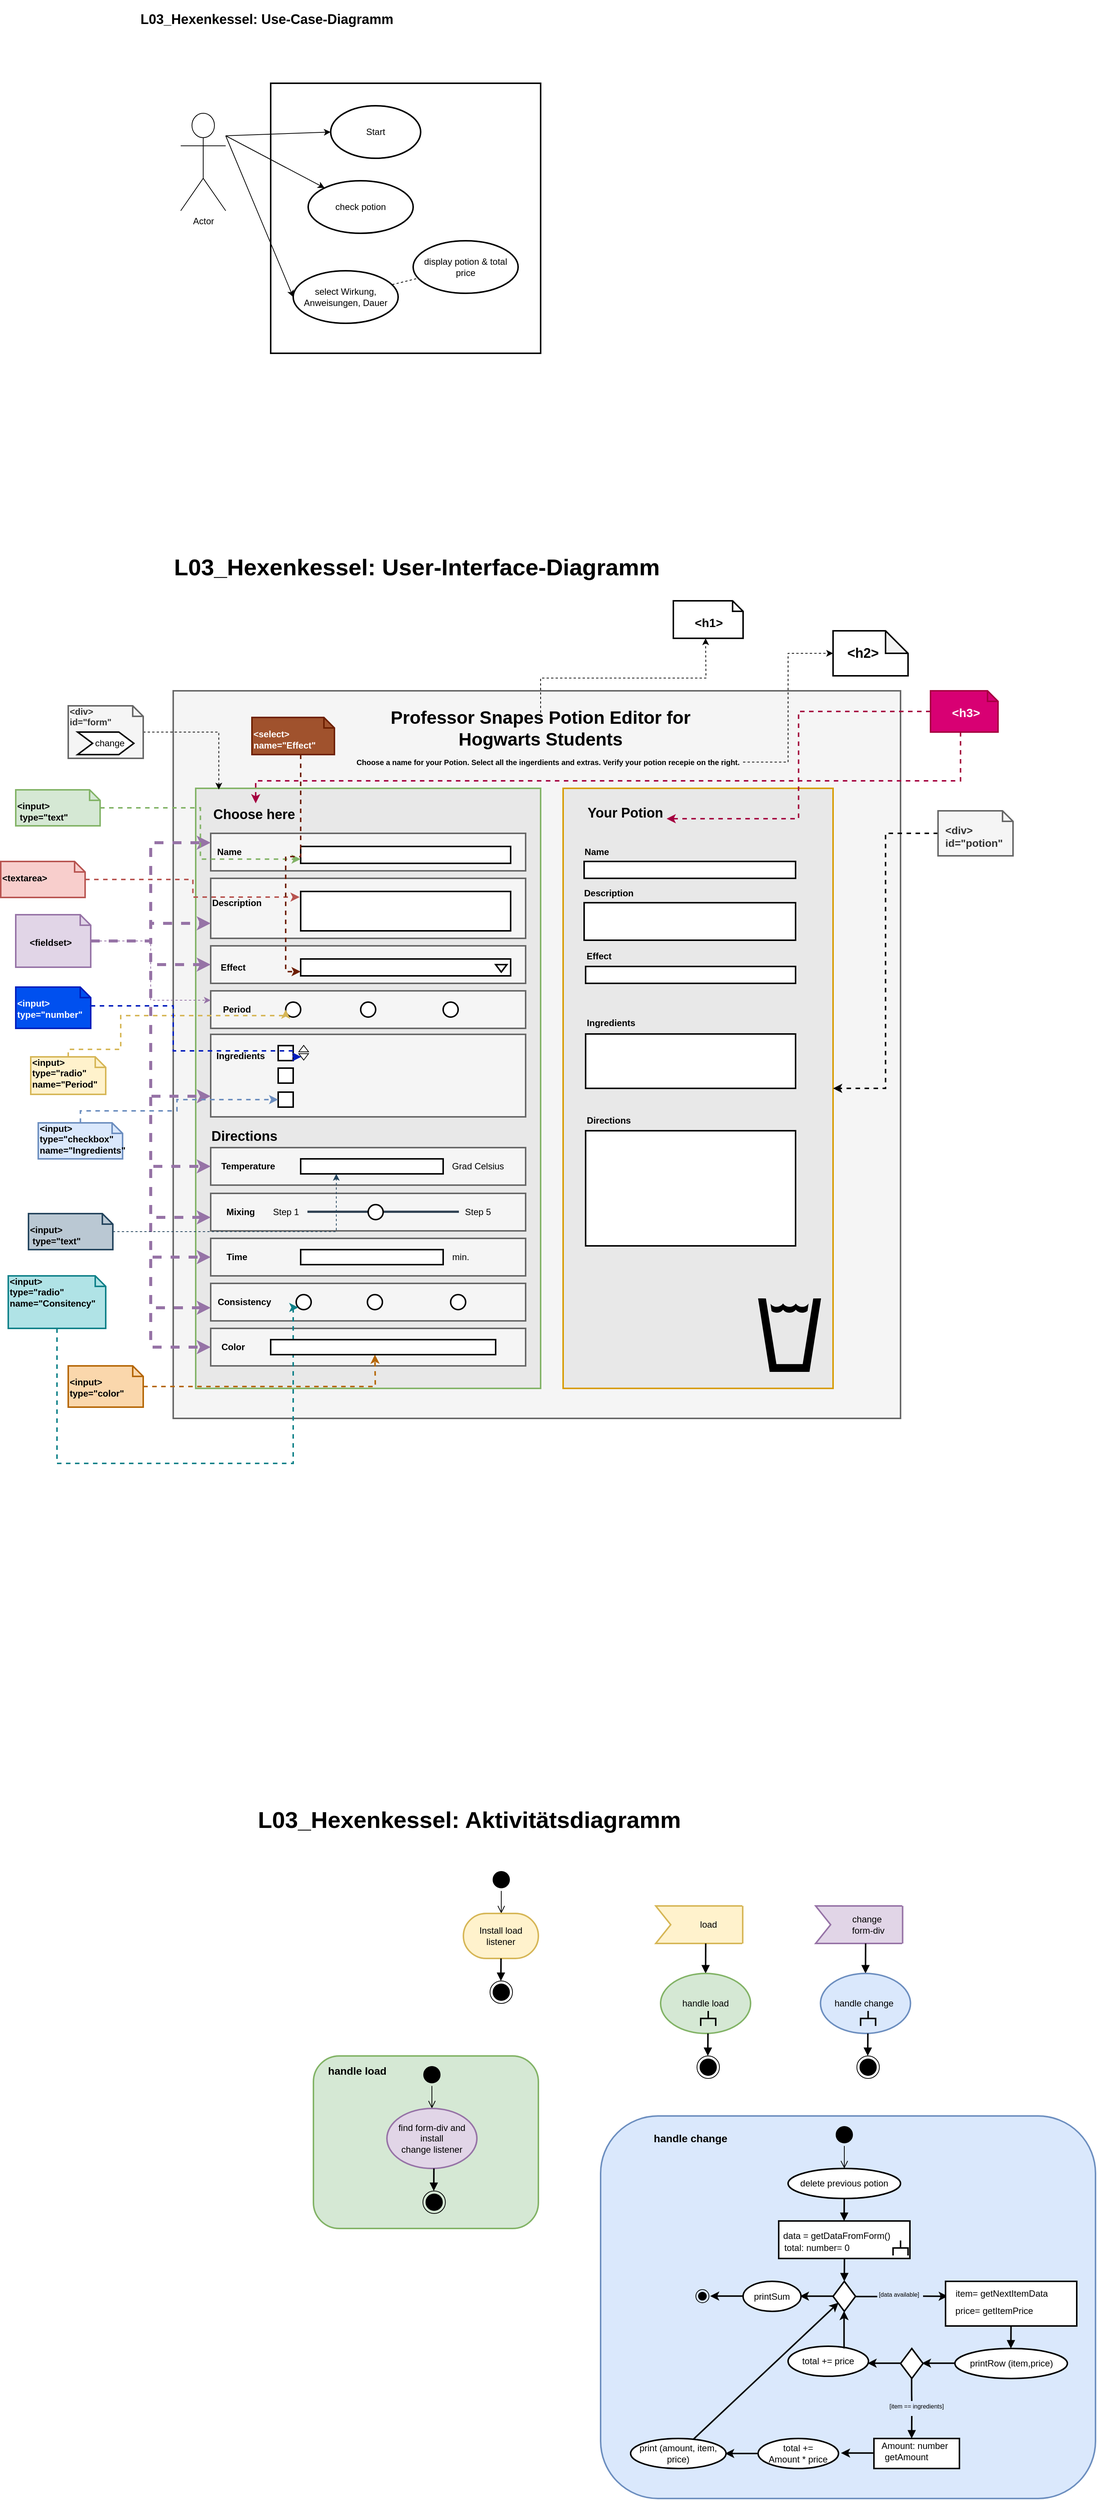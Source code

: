 <mxfile version="13.7.3" type="device"><diagram id="droMMMd5bSIr09-QxY5F" name="Seite-1"><mxGraphModel dx="1541" dy="535" grid="1" gridSize="10" guides="1" tooltips="1" connect="1" arrows="1" fold="1" page="1" pageScale="1" pageWidth="827" pageHeight="1169" math="0" shadow="0"><root><mxCell id="0"/><mxCell id="1" parent="0"/><mxCell id="gWFAByGImSmEithLq4Rz-1" value="Actor" style="shape=umlActor;verticalLabelPosition=bottom;verticalAlign=top;html=1;" vertex="1" parent="1"><mxGeometry x="90" y="160" width="60" height="130" as="geometry"/></mxCell><mxCell id="gWFAByGImSmEithLq4Rz-2" value="&lt;h2&gt;&lt;b&gt;L03_Hexenkessel: Use-Case-Diagramm&lt;/b&gt;&lt;/h2&gt;" style="text;html=1;strokeColor=none;fillColor=none;align=center;verticalAlign=middle;whiteSpace=wrap;rounded=0;strokeWidth=2;" vertex="1" parent="1"><mxGeometry x="20" y="20" width="370" height="30" as="geometry"/></mxCell><mxCell id="gWFAByGImSmEithLq4Rz-7" value="" style="whiteSpace=wrap;html=1;aspect=fixed;strokeWidth=2;" vertex="1" parent="1"><mxGeometry x="210" y="120" width="360" height="360" as="geometry"/></mxCell><mxCell id="gWFAByGImSmEithLq4Rz-8" value="Start" style="ellipse;whiteSpace=wrap;html=1;strokeWidth=2;" vertex="1" parent="1"><mxGeometry x="290" y="150" width="120" height="70" as="geometry"/></mxCell><mxCell id="gWFAByGImSmEithLq4Rz-9" value="check potion" style="ellipse;whiteSpace=wrap;html=1;strokeWidth=2;" vertex="1" parent="1"><mxGeometry x="260" y="250" width="140" height="70" as="geometry"/></mxCell><mxCell id="gWFAByGImSmEithLq4Rz-10" value="select Wirkung, Anweisungen, Dauer" style="ellipse;whiteSpace=wrap;html=1;strokeWidth=2;" vertex="1" parent="1"><mxGeometry x="240" y="370" width="140" height="70" as="geometry"/></mxCell><mxCell id="gWFAByGImSmEithLq4Rz-11" value="display potion &amp;amp; total price" style="ellipse;whiteSpace=wrap;html=1;strokeWidth=2;" vertex="1" parent="1"><mxGeometry x="400" y="330" width="140" height="70" as="geometry"/></mxCell><mxCell id="gWFAByGImSmEithLq4Rz-16" value="" style="endArrow=classic;html=1;" edge="1" parent="1" target="gWFAByGImSmEithLq4Rz-9"><mxGeometry width="50" height="50" relative="1" as="geometry"><mxPoint x="150" y="190" as="sourcePoint"/><mxPoint x="250.76" y="190.554" as="targetPoint"/><Array as="points"/></mxGeometry></mxCell><mxCell id="gWFAByGImSmEithLq4Rz-17" value="" style="endArrow=classic;html=1;entryX=0;entryY=0.5;entryDx=0;entryDy=0;" edge="1" parent="1" target="gWFAByGImSmEithLq4Rz-10"><mxGeometry width="50" height="50" relative="1" as="geometry"><mxPoint x="150" y="190" as="sourcePoint"/><mxPoint x="274.395" y="253.739" as="targetPoint"/><Array as="points"/></mxGeometry></mxCell><mxCell id="gWFAByGImSmEithLq4Rz-19" value="" style="endArrow=none;dashed=1;html=1;exitX=0.943;exitY=0.264;exitDx=0;exitDy=0;exitPerimeter=0;" edge="1" parent="1" source="gWFAByGImSmEithLq4Rz-10" target="gWFAByGImSmEithLq4Rz-11"><mxGeometry width="50" height="50" relative="1" as="geometry"><mxPoint x="400" y="260" as="sourcePoint"/><mxPoint x="450" y="210" as="targetPoint"/></mxGeometry></mxCell><mxCell id="gWFAByGImSmEithLq4Rz-20" value="" style="endArrow=classic;html=1;entryX=0;entryY=0.5;entryDx=0;entryDy=0;" edge="1" parent="1" target="gWFAByGImSmEithLq4Rz-8"><mxGeometry width="50" height="50" relative="1" as="geometry"><mxPoint x="150" y="190" as="sourcePoint"/><mxPoint x="450" y="210" as="targetPoint"/></mxGeometry></mxCell><mxCell id="gWFAByGImSmEithLq4Rz-21" value="&lt;h2&gt;&lt;b&gt;&lt;font style=&quot;font-size: 31px&quot;&gt;L03_Hexenkessel: User-Interface-Diagramm&lt;/font&gt;&lt;/b&gt;&lt;/h2&gt;" style="text;html=1;strokeColor=none;fillColor=none;align=center;verticalAlign=middle;whiteSpace=wrap;rounded=0;strokeWidth=2;" vertex="1" parent="1"><mxGeometry x="80" y="750" width="650" height="30" as="geometry"/></mxCell><mxCell id="gWFAByGImSmEithLq4Rz-22" value="" style="whiteSpace=wrap;html=1;aspect=fixed;strokeWidth=2;fillColor=#f5f5f5;strokeColor=#666666;fontColor=#333333;" vertex="1" parent="1"><mxGeometry x="80" y="930" width="970" height="970" as="geometry"/></mxCell><mxCell id="gWFAByGImSmEithLq4Rz-23" value="" style="rounded=0;whiteSpace=wrap;html=1;strokeWidth=2;strokeColor=#82b366;fillColor=#E8E8E8;" vertex="1" parent="1"><mxGeometry x="110" y="1060" width="460" height="800" as="geometry"/></mxCell><mxCell id="gWFAByGImSmEithLq4Rz-24" value="" style="rounded=0;whiteSpace=wrap;html=1;strokeWidth=2;strokeColor=#d79b00;fillColor=#E8E8E8;" vertex="1" parent="1"><mxGeometry x="600" y="1060" width="360" height="800" as="geometry"/></mxCell><mxCell id="gWFAByGImSmEithLq4Rz-107" style="edgeStyle=orthogonalEdgeStyle;rounded=0;orthogonalLoop=1;jettySize=auto;html=1;dashed=1;" edge="1" parent="1" source="gWFAByGImSmEithLq4Rz-26"><mxGeometry relative="1" as="geometry"><mxPoint x="790" y="860" as="targetPoint"/></mxGeometry></mxCell><mxCell id="gWFAByGImSmEithLq4Rz-26" value="&lt;h1&gt;&lt;b&gt;Professor Snapes Potion Editor for Hogwarts Students&lt;/b&gt;&lt;/h1&gt;" style="text;html=1;strokeColor=none;fillColor=none;align=center;verticalAlign=middle;whiteSpace=wrap;rounded=0;strokeWidth=2;" vertex="1" parent="1"><mxGeometry x="330" y="965" width="480" height="30" as="geometry"/></mxCell><mxCell id="gWFAByGImSmEithLq4Rz-116" style="edgeStyle=orthogonalEdgeStyle;rounded=0;orthogonalLoop=1;jettySize=auto;html=1;entryX=0;entryY=0.5;entryDx=0;entryDy=0;entryPerimeter=0;dashed=1;" edge="1" parent="1" source="gWFAByGImSmEithLq4Rz-28" target="gWFAByGImSmEithLq4Rz-111"><mxGeometry relative="1" as="geometry"/></mxCell><mxCell id="gWFAByGImSmEithLq4Rz-28" value="&lt;h5&gt;&lt;b&gt;Choose a name for your Potion. Select all the ingerdients and extras. Verify your potion recepie on the right.&lt;/b&gt;&lt;/h5&gt;" style="text;html=1;strokeColor=none;fillColor=none;align=center;verticalAlign=middle;whiteSpace=wrap;rounded=0;strokeWidth=2;" vertex="1" parent="1"><mxGeometry x="320" y="1010" width="520" height="30" as="geometry"/></mxCell><mxCell id="gWFAByGImSmEithLq4Rz-30" value="&lt;h2&gt;&lt;b&gt;Choose here&lt;/b&gt;&lt;/h2&gt;" style="text;html=1;strokeColor=none;fillColor=none;align=center;verticalAlign=middle;whiteSpace=wrap;rounded=0;strokeWidth=2;" vertex="1" parent="1"><mxGeometry x="128" y="1080" width="120" height="30" as="geometry"/></mxCell><mxCell id="gWFAByGImSmEithLq4Rz-31" value="&lt;h2&gt;&lt;b&gt;Your Potion&lt;/b&gt;&lt;/h2&gt;" style="text;html=1;strokeColor=none;fillColor=none;align=center;verticalAlign=middle;whiteSpace=wrap;rounded=0;strokeWidth=2;" vertex="1" parent="1"><mxGeometry x="628" y="1078" width="110" height="30" as="geometry"/></mxCell><mxCell id="gWFAByGImSmEithLq4Rz-32" value="" style="rounded=0;whiteSpace=wrap;html=1;strokeWidth=2;fillColor=#f5f5f5;strokeColor=#666666;fontColor=#333333;" vertex="1" parent="1"><mxGeometry x="130" y="1120" width="420" height="50" as="geometry"/></mxCell><mxCell id="gWFAByGImSmEithLq4Rz-33" value="" style="rounded=0;whiteSpace=wrap;html=1;strokeWidth=2;" vertex="1" parent="1"><mxGeometry x="250" y="1137.5" width="280" height="22.5" as="geometry"/></mxCell><mxCell id="gWFAByGImSmEithLq4Rz-34" value="&lt;p&gt;&lt;b&gt;Name&lt;/b&gt;&lt;/p&gt;" style="text;html=1;strokeColor=none;fillColor=none;align=center;verticalAlign=middle;whiteSpace=wrap;rounded=0;strokeWidth=2;" vertex="1" parent="1"><mxGeometry x="130" y="1130" width="50" height="30" as="geometry"/></mxCell><mxCell id="gWFAByGImSmEithLq4Rz-35" value="" style="rounded=0;whiteSpace=wrap;html=1;strokeWidth=2;fillColor=#f5f5f5;strokeColor=#666666;fontColor=#333333;" vertex="1" parent="1"><mxGeometry x="130" y="1180" width="420" height="80" as="geometry"/></mxCell><mxCell id="gWFAByGImSmEithLq4Rz-36" value="" style="rounded=0;whiteSpace=wrap;html=1;strokeWidth=2;" vertex="1" parent="1"><mxGeometry x="250" y="1197.5" width="280" height="52.5" as="geometry"/></mxCell><mxCell id="gWFAByGImSmEithLq4Rz-37" value="&lt;p&gt;&lt;b&gt;Description&lt;/b&gt;&lt;/p&gt;" style="text;html=1;strokeColor=none;fillColor=none;align=center;verticalAlign=middle;whiteSpace=wrap;rounded=0;strokeWidth=2;" vertex="1" parent="1"><mxGeometry x="130" y="1197.5" width="70" height="30" as="geometry"/></mxCell><mxCell id="gWFAByGImSmEithLq4Rz-39" value="" style="rounded=0;whiteSpace=wrap;html=1;strokeWidth=2;fillColor=#f5f5f5;strokeColor=#666666;fontColor=#333333;" vertex="1" parent="1"><mxGeometry x="130" y="1270" width="420" height="50" as="geometry"/></mxCell><mxCell id="gWFAByGImSmEithLq4Rz-40" value="" style="rounded=0;whiteSpace=wrap;html=1;strokeWidth=2;" vertex="1" parent="1"><mxGeometry x="250" y="1287.5" width="280" height="22.5" as="geometry"/></mxCell><mxCell id="gWFAByGImSmEithLq4Rz-41" value="&lt;p&gt;&lt;b&gt;Effect&lt;/b&gt;&lt;/p&gt;" style="text;html=1;strokeColor=none;fillColor=none;align=center;verticalAlign=middle;whiteSpace=wrap;rounded=0;strokeWidth=2;" vertex="1" parent="1"><mxGeometry x="130" y="1283.75" width="60" height="30" as="geometry"/></mxCell><mxCell id="gWFAByGImSmEithLq4Rz-42" value="" style="triangle;whiteSpace=wrap;html=1;strokeWidth=2;rotation=90;" vertex="1" parent="1"><mxGeometry x="512.5" y="1292.5" width="10" height="15" as="geometry"/></mxCell><mxCell id="gWFAByGImSmEithLq4Rz-44" value="" style="rounded=0;whiteSpace=wrap;html=1;strokeWidth=2;fillColor=#f5f5f5;strokeColor=#666666;fontColor=#333333;" vertex="1" parent="1"><mxGeometry x="130" y="1330" width="420" height="50" as="geometry"/></mxCell><mxCell id="gWFAByGImSmEithLq4Rz-46" value="&lt;p&gt;&lt;b&gt;Period&lt;/b&gt;&lt;/p&gt;" style="text;html=1;strokeColor=none;fillColor=none;align=center;verticalAlign=middle;whiteSpace=wrap;rounded=0;strokeWidth=2;" vertex="1" parent="1"><mxGeometry x="130" y="1340" width="70" height="30" as="geometry"/></mxCell><mxCell id="gWFAByGImSmEithLq4Rz-47" value="" style="ellipse;whiteSpace=wrap;html=1;aspect=fixed;strokeWidth=2;" vertex="1" parent="1"><mxGeometry x="230" y="1345" width="20" height="20" as="geometry"/></mxCell><mxCell id="gWFAByGImSmEithLq4Rz-48" value="" style="ellipse;whiteSpace=wrap;html=1;aspect=fixed;strokeWidth=2;" vertex="1" parent="1"><mxGeometry x="330" y="1345" width="20" height="20" as="geometry"/></mxCell><mxCell id="gWFAByGImSmEithLq4Rz-49" value="" style="ellipse;whiteSpace=wrap;html=1;aspect=fixed;strokeWidth=2;" vertex="1" parent="1"><mxGeometry x="440" y="1345" width="20" height="20" as="geometry"/></mxCell><mxCell id="gWFAByGImSmEithLq4Rz-51" value="" style="rounded=0;whiteSpace=wrap;html=1;strokeWidth=2;fillColor=#f5f5f5;strokeColor=#666666;fontColor=#333333;" vertex="1" parent="1"><mxGeometry x="130" y="1388" width="420" height="110" as="geometry"/></mxCell><mxCell id="gWFAByGImSmEithLq4Rz-53" value="&lt;p&gt;&lt;b&gt;Ingredients&lt;/b&gt;&lt;/p&gt;" style="text;html=1;strokeColor=none;fillColor=none;align=center;verticalAlign=middle;whiteSpace=wrap;rounded=0;strokeWidth=2;" vertex="1" parent="1"><mxGeometry x="130" y="1402" width="80" height="30" as="geometry"/></mxCell><mxCell id="gWFAByGImSmEithLq4Rz-54" value="&lt;h2&gt;&lt;b&gt;Directions&lt;/b&gt;&lt;/h2&gt;" style="text;html=1;strokeColor=none;fillColor=none;align=center;verticalAlign=middle;whiteSpace=wrap;rounded=0;strokeWidth=2;" vertex="1" parent="1"><mxGeometry x="128" y="1509" width="94" height="30" as="geometry"/></mxCell><mxCell id="gWFAByGImSmEithLq4Rz-55" value="" style="rounded=0;whiteSpace=wrap;html=1;strokeWidth=2;" vertex="1" parent="1"><mxGeometry x="220" y="1403" width="20" height="20" as="geometry"/></mxCell><mxCell id="gWFAByGImSmEithLq4Rz-56" value="" style="rounded=0;whiteSpace=wrap;html=1;strokeWidth=2;" vertex="1" parent="1"><mxGeometry x="220" y="1433" width="20" height="20" as="geometry"/></mxCell><mxCell id="gWFAByGImSmEithLq4Rz-57" value="" style="rounded=0;whiteSpace=wrap;html=1;strokeWidth=2;" vertex="1" parent="1"><mxGeometry x="220" y="1465" width="20" height="20" as="geometry"/></mxCell><mxCell id="gWFAByGImSmEithLq4Rz-58" value="" style="rounded=0;whiteSpace=wrap;html=1;strokeWidth=2;fillColor=#f5f5f5;strokeColor=#666666;fontColor=#333333;" vertex="1" parent="1"><mxGeometry x="130" y="1539" width="420" height="50" as="geometry"/></mxCell><mxCell id="gWFAByGImSmEithLq4Rz-60" value="&lt;p&gt;&lt;b&gt;Temperature&lt;/b&gt;&lt;/p&gt;" style="text;html=1;strokeColor=none;fillColor=none;align=center;verticalAlign=middle;whiteSpace=wrap;rounded=0;strokeWidth=2;" vertex="1" parent="1"><mxGeometry x="130" y="1549" width="100" height="30" as="geometry"/></mxCell><mxCell id="gWFAByGImSmEithLq4Rz-68" value="Grad Celsius" style="text;html=1;strokeColor=none;fillColor=none;align=center;verticalAlign=middle;whiteSpace=wrap;rounded=0;" vertex="1" parent="1"><mxGeometry x="443" y="1554" width="87" height="20" as="geometry"/></mxCell><mxCell id="gWFAByGImSmEithLq4Rz-72" value="" style="rounded=0;whiteSpace=wrap;html=1;strokeWidth=2;fillColor=#f5f5f5;strokeColor=#666666;fontColor=#333333;" vertex="1" parent="1"><mxGeometry x="130" y="1600" width="420" height="50" as="geometry"/></mxCell><mxCell id="gWFAByGImSmEithLq4Rz-74" value="&lt;p&gt;&lt;b&gt;Mixing&lt;/b&gt;&lt;/p&gt;" style="text;html=1;strokeColor=none;fillColor=none;align=center;verticalAlign=middle;whiteSpace=wrap;rounded=0;strokeWidth=2;" vertex="1" parent="1"><mxGeometry x="130" y="1609.5" width="80" height="30" as="geometry"/></mxCell><mxCell id="gWFAByGImSmEithLq4Rz-75" value="" style="rounded=0;whiteSpace=wrap;html=1;strokeWidth=2;fillColor=#647687;strokeColor=#314354;fontColor=#ffffff;" vertex="1" parent="1"><mxGeometry x="260" y="1624" width="200" height="1" as="geometry"/></mxCell><mxCell id="gWFAByGImSmEithLq4Rz-76" value="" style="ellipse;whiteSpace=wrap;html=1;strokeWidth=2;" vertex="1" parent="1"><mxGeometry x="340" y="1615" width="20" height="20" as="geometry"/></mxCell><mxCell id="gWFAByGImSmEithLq4Rz-77" value="Step 5" style="text;html=1;strokeColor=none;fillColor=none;align=center;verticalAlign=middle;whiteSpace=wrap;rounded=0;" vertex="1" parent="1"><mxGeometry x="443" y="1615" width="87" height="20" as="geometry"/></mxCell><mxCell id="gWFAByGImSmEithLq4Rz-78" value="Step 1" style="text;html=1;strokeColor=none;fillColor=none;align=center;verticalAlign=middle;whiteSpace=wrap;rounded=0;" vertex="1" parent="1"><mxGeometry x="186.5" y="1615" width="87" height="20" as="geometry"/></mxCell><mxCell id="gWFAByGImSmEithLq4Rz-79" value="" style="rounded=0;whiteSpace=wrap;html=1;strokeWidth=2;" vertex="1" parent="1"><mxGeometry x="250" y="1554" width="190" height="20" as="geometry"/></mxCell><mxCell id="gWFAByGImSmEithLq4Rz-80" value="" style="rounded=0;whiteSpace=wrap;html=1;strokeWidth=2;fillColor=#f5f5f5;strokeColor=#666666;fontColor=#333333;" vertex="1" parent="1"><mxGeometry x="130" y="1660" width="420" height="50" as="geometry"/></mxCell><mxCell id="gWFAByGImSmEithLq4Rz-81" value="&lt;p&gt;&lt;b&gt;Time&lt;/b&gt;&lt;/p&gt;" style="text;html=1;strokeColor=none;fillColor=none;align=center;verticalAlign=middle;whiteSpace=wrap;rounded=0;strokeWidth=2;" vertex="1" parent="1"><mxGeometry x="130" y="1670" width="70" height="30" as="geometry"/></mxCell><mxCell id="gWFAByGImSmEithLq4Rz-85" value="min." style="text;html=1;strokeColor=none;fillColor=none;align=center;verticalAlign=middle;whiteSpace=wrap;rounded=0;" vertex="1" parent="1"><mxGeometry x="420" y="1675" width="87" height="20" as="geometry"/></mxCell><mxCell id="gWFAByGImSmEithLq4Rz-86" value="" style="rounded=0;whiteSpace=wrap;html=1;strokeWidth=2;" vertex="1" parent="1"><mxGeometry x="250" y="1675" width="190" height="20" as="geometry"/></mxCell><mxCell id="gWFAByGImSmEithLq4Rz-92" value="" style="rounded=0;whiteSpace=wrap;html=1;strokeWidth=2;fillColor=#f5f5f5;strokeColor=#666666;fontColor=#333333;" vertex="1" parent="1"><mxGeometry x="130" y="1720" width="420" height="50" as="geometry"/></mxCell><mxCell id="gWFAByGImSmEithLq4Rz-93" value="&lt;p&gt;&lt;b&gt;Consistency&lt;/b&gt;&lt;/p&gt;" style="text;html=1;strokeColor=none;fillColor=none;align=center;verticalAlign=middle;whiteSpace=wrap;rounded=0;strokeWidth=2;" vertex="1" parent="1"><mxGeometry x="130" y="1730" width="90" height="30" as="geometry"/></mxCell><mxCell id="gWFAByGImSmEithLq4Rz-94" value="" style="ellipse;whiteSpace=wrap;html=1;aspect=fixed;strokeWidth=2;" vertex="1" parent="1"><mxGeometry x="244" y="1735" width="20" height="20" as="geometry"/></mxCell><mxCell id="gWFAByGImSmEithLq4Rz-95" value="" style="ellipse;whiteSpace=wrap;html=1;aspect=fixed;strokeWidth=2;" vertex="1" parent="1"><mxGeometry x="339" y="1735" width="20" height="20" as="geometry"/></mxCell><mxCell id="gWFAByGImSmEithLq4Rz-96" value="" style="ellipse;whiteSpace=wrap;html=1;aspect=fixed;strokeWidth=2;" vertex="1" parent="1"><mxGeometry x="450" y="1735" width="20" height="20" as="geometry"/></mxCell><mxCell id="gWFAByGImSmEithLq4Rz-101" value="" style="rounded=0;whiteSpace=wrap;html=1;strokeWidth=2;fillColor=#f5f5f5;strokeColor=#666666;fontColor=#333333;" vertex="1" parent="1"><mxGeometry x="130" y="1780" width="420" height="50" as="geometry"/></mxCell><mxCell id="gWFAByGImSmEithLq4Rz-102" value="&lt;p&gt;&lt;b&gt;Color&lt;/b&gt;&lt;/p&gt;" style="text;html=1;strokeColor=none;fillColor=none;align=center;verticalAlign=middle;whiteSpace=wrap;rounded=0;strokeWidth=2;" vertex="1" parent="1"><mxGeometry x="130" y="1790" width="60" height="30" as="geometry"/></mxCell><mxCell id="gWFAByGImSmEithLq4Rz-111" value="&lt;h2&gt;&lt;br&gt;&lt;/h2&gt;" style="shape=note;whiteSpace=wrap;html=1;backgroundOutline=1;darkOpacity=0.05;strokeWidth=2;" vertex="1" parent="1"><mxGeometry x="960" y="850" width="100" height="60" as="geometry"/></mxCell><mxCell id="gWFAByGImSmEithLq4Rz-112" value="&lt;h2&gt;&amp;lt;h2&amp;gt;&lt;/h2&gt;" style="text;html=1;strokeColor=none;fillColor=none;align=center;verticalAlign=middle;whiteSpace=wrap;rounded=0;" vertex="1" parent="1"><mxGeometry x="980" y="870" width="40" height="20" as="geometry"/></mxCell><mxCell id="gWFAByGImSmEithLq4Rz-131" style="edgeStyle=orthogonalEdgeStyle;rounded=0;orthogonalLoop=1;jettySize=auto;html=1;entryX=0.067;entryY=0.002;entryDx=0;entryDy=0;entryPerimeter=0;dashed=1;" edge="1" parent="1" source="gWFAByGImSmEithLq4Rz-129" target="gWFAByGImSmEithLq4Rz-23"><mxGeometry relative="1" as="geometry"/></mxCell><mxCell id="gWFAByGImSmEithLq4Rz-129" value="&lt;b&gt;&amp;lt;div&amp;gt;&amp;nbsp;&lt;br&gt;id=&quot;form&quot;&lt;br&gt;&lt;/b&gt;" style="shape=note;whiteSpace=wrap;html=1;size=14;verticalAlign=top;align=left;spacingTop=-6;strokeWidth=2;fillColor=#f5f5f5;strokeColor=#666666;fontColor=#333333;" vertex="1" parent="1"><mxGeometry x="-60" y="950" width="100" height="70" as="geometry"/></mxCell><mxCell id="gWFAByGImSmEithLq4Rz-130" value="&amp;nbsp; &amp;nbsp;change" style="shape=step;perimeter=stepPerimeter;whiteSpace=wrap;html=1;fixedSize=1;strokeWidth=2;" vertex="1" parent="1"><mxGeometry x="-47.5" y="985" width="75" height="30" as="geometry"/></mxCell><mxCell id="gWFAByGImSmEithLq4Rz-134" style="edgeStyle=orthogonalEdgeStyle;rounded=0;orthogonalLoop=1;jettySize=auto;html=1;entryX=0;entryY=0.75;entryDx=0;entryDy=0;dashed=1;fillColor=#e1d5e7;strokeColor=#9673a6;strokeWidth=4;" edge="1" parent="1" source="gWFAByGImSmEithLq4Rz-132" target="gWFAByGImSmEithLq4Rz-35"><mxGeometry relative="1" as="geometry"/></mxCell><mxCell id="gWFAByGImSmEithLq4Rz-135" style="edgeStyle=orthogonalEdgeStyle;rounded=0;orthogonalLoop=1;jettySize=auto;html=1;dashed=1;fillColor=#e1d5e7;strokeColor=#9673a6;strokeWidth=4;" edge="1" parent="1" source="gWFAByGImSmEithLq4Rz-132" target="gWFAByGImSmEithLq4Rz-39"><mxGeometry relative="1" as="geometry"/></mxCell><mxCell id="gWFAByGImSmEithLq4Rz-136" style="edgeStyle=orthogonalEdgeStyle;rounded=0;orthogonalLoop=1;jettySize=auto;html=1;entryX=0;entryY=0.25;entryDx=0;entryDy=0;dashed=1;fillColor=#e1d5e7;strokeColor=#9673a6;" edge="1" parent="1" source="gWFAByGImSmEithLq4Rz-132" target="gWFAByGImSmEithLq4Rz-44"><mxGeometry relative="1" as="geometry"/></mxCell><mxCell id="gWFAByGImSmEithLq4Rz-137" style="edgeStyle=orthogonalEdgeStyle;rounded=0;orthogonalLoop=1;jettySize=auto;html=1;entryX=0;entryY=0.25;entryDx=0;entryDy=0;dashed=1;fillColor=#e1d5e7;strokeColor=#9673a6;strokeWidth=4;" edge="1" parent="1" source="gWFAByGImSmEithLq4Rz-132" target="gWFAByGImSmEithLq4Rz-32"><mxGeometry relative="1" as="geometry"/></mxCell><mxCell id="gWFAByGImSmEithLq4Rz-138" style="edgeStyle=orthogonalEdgeStyle;rounded=0;orthogonalLoop=1;jettySize=auto;html=1;entryX=0;entryY=0.75;entryDx=0;entryDy=0;dashed=1;fillColor=#e1d5e7;strokeColor=#9673a6;strokeWidth=4;" edge="1" parent="1" source="gWFAByGImSmEithLq4Rz-132" target="gWFAByGImSmEithLq4Rz-51"><mxGeometry relative="1" as="geometry"/></mxCell><mxCell id="gWFAByGImSmEithLq4Rz-141" style="edgeStyle=orthogonalEdgeStyle;rounded=0;orthogonalLoop=1;jettySize=auto;html=1;entryX=0;entryY=0.5;entryDx=0;entryDy=0;dashed=1;fillColor=#e1d5e7;strokeColor=#9673a6;strokeWidth=4;" edge="1" parent="1" source="gWFAByGImSmEithLq4Rz-132" target="gWFAByGImSmEithLq4Rz-60"><mxGeometry relative="1" as="geometry"/></mxCell><mxCell id="gWFAByGImSmEithLq4Rz-142" style="edgeStyle=orthogonalEdgeStyle;rounded=0;orthogonalLoop=1;jettySize=auto;html=1;entryX=0;entryY=0.75;entryDx=0;entryDy=0;dashed=1;fillColor=#e1d5e7;strokeColor=#9673a6;strokeWidth=4;" edge="1" parent="1" source="gWFAByGImSmEithLq4Rz-132" target="gWFAByGImSmEithLq4Rz-74"><mxGeometry relative="1" as="geometry"/></mxCell><mxCell id="gWFAByGImSmEithLq4Rz-143" style="edgeStyle=orthogonalEdgeStyle;rounded=0;orthogonalLoop=1;jettySize=auto;html=1;entryX=0;entryY=0.5;entryDx=0;entryDy=0;dashed=1;fillColor=#e1d5e7;strokeColor=#9673a6;strokeWidth=4;" edge="1" parent="1" source="gWFAByGImSmEithLq4Rz-132" target="gWFAByGImSmEithLq4Rz-81"><mxGeometry relative="1" as="geometry"/></mxCell><mxCell id="gWFAByGImSmEithLq4Rz-144" style="edgeStyle=orthogonalEdgeStyle;rounded=0;orthogonalLoop=1;jettySize=auto;html=1;entryX=0;entryY=0.75;entryDx=0;entryDy=0;dashed=1;fillColor=#e1d5e7;strokeColor=#9673a6;strokeWidth=4;" edge="1" parent="1" source="gWFAByGImSmEithLq4Rz-132" target="gWFAByGImSmEithLq4Rz-93"><mxGeometry relative="1" as="geometry"/></mxCell><mxCell id="gWFAByGImSmEithLq4Rz-145" style="edgeStyle=orthogonalEdgeStyle;rounded=0;orthogonalLoop=1;jettySize=auto;html=1;entryX=0;entryY=0.5;entryDx=0;entryDy=0;dashed=1;fillColor=#e1d5e7;strokeColor=#9673a6;strokeWidth=4;" edge="1" parent="1" source="gWFAByGImSmEithLq4Rz-132" target="gWFAByGImSmEithLq4Rz-102"><mxGeometry relative="1" as="geometry"/></mxCell><mxCell id="gWFAByGImSmEithLq4Rz-132" value="&lt;b&gt;&lt;br&gt;&lt;br&gt;&amp;nbsp; &amp;nbsp; &amp;nbsp;&amp;lt;fieldset&amp;gt;&lt;/b&gt;" style="shape=note;whiteSpace=wrap;html=1;size=14;verticalAlign=top;align=left;spacingTop=-6;strokeWidth=2;fillColor=#e1d5e7;strokeColor=#9673a6;" vertex="1" parent="1"><mxGeometry x="-130" y="1228.5" width="100" height="70" as="geometry"/></mxCell><mxCell id="gWFAByGImSmEithLq4Rz-147" style="edgeStyle=orthogonalEdgeStyle;rounded=0;orthogonalLoop=1;jettySize=auto;html=1;entryX=0;entryY=0.5;entryDx=0;entryDy=0;dashed=1;fillColor=#fff2cc;strokeColor=#d6b656;strokeWidth=2;" edge="1" parent="1" source="gWFAByGImSmEithLq4Rz-146" target="gWFAByGImSmEithLq4Rz-47"><mxGeometry relative="1" as="geometry"><Array as="points"><mxPoint x="10" y="1408"/><mxPoint x="10" y="1363"/><mxPoint x="230" y="1363"/></Array></mxGeometry></mxCell><mxCell id="gWFAByGImSmEithLq4Rz-146" value="&lt;b&gt;&amp;lt;input&amp;gt; type=&quot;radio&quot;&lt;br&gt;name=&quot;Period&quot;&lt;/b&gt;" style="shape=note;whiteSpace=wrap;html=1;size=14;verticalAlign=top;align=left;spacingTop=-6;strokeWidth=2;fillColor=#fff2cc;strokeColor=#d6b656;" vertex="1" parent="1"><mxGeometry x="-110" y="1418" width="100" height="50" as="geometry"/></mxCell><mxCell id="gWFAByGImSmEithLq4Rz-150" style="edgeStyle=orthogonalEdgeStyle;rounded=0;orthogonalLoop=1;jettySize=auto;html=1;dashed=1;strokeWidth=2;fillColor=#dae8fc;strokeColor=#6c8ebf;entryX=0;entryY=0.5;entryDx=0;entryDy=0;" edge="1" parent="1" source="gWFAByGImSmEithLq4Rz-149" target="gWFAByGImSmEithLq4Rz-57"><mxGeometry relative="1" as="geometry"><Array as="points"><mxPoint x="-44" y="1490"/><mxPoint x="85" y="1490"/><mxPoint x="85" y="1475"/></Array></mxGeometry></mxCell><mxCell id="gWFAByGImSmEithLq4Rz-149" value="&lt;b&gt;&amp;lt;input&amp;gt; type=&quot;checkbox&quot;&lt;br&gt;name=&quot;Ingredients&quot;&lt;/b&gt;" style="shape=note;whiteSpace=wrap;html=1;size=14;verticalAlign=top;align=left;spacingTop=-6;strokeWidth=2;fillColor=#dae8fc;strokeColor=#6c8ebf;" vertex="1" parent="1"><mxGeometry x="-100" y="1506" width="112.5" height="48" as="geometry"/></mxCell><mxCell id="gWFAByGImSmEithLq4Rz-152" style="edgeStyle=orthogonalEdgeStyle;rounded=0;orthogonalLoop=1;jettySize=auto;html=1;entryX=0;entryY=0.75;entryDx=0;entryDy=0;dashed=1;strokeWidth=2;fillColor=#d5e8d4;strokeColor=#82b366;" edge="1" parent="1" source="gWFAByGImSmEithLq4Rz-151" target="gWFAByGImSmEithLq4Rz-33"><mxGeometry relative="1" as="geometry"/></mxCell><mxCell id="gWFAByGImSmEithLq4Rz-151" value="&lt;b&gt;&lt;br&gt;&amp;lt;input&amp;gt;&lt;br&gt;&amp;nbsp;type=&quot;text&quot;&lt;/b&gt;" style="shape=note;whiteSpace=wrap;html=1;size=14;verticalAlign=top;align=left;spacingTop=-6;strokeWidth=2;fillColor=#d5e8d4;strokeColor=#82b366;" vertex="1" parent="1"><mxGeometry x="-130" y="1062" width="112.5" height="48" as="geometry"/></mxCell><mxCell id="gWFAByGImSmEithLq4Rz-155" style="edgeStyle=orthogonalEdgeStyle;rounded=0;orthogonalLoop=1;jettySize=auto;html=1;entryX=-0.005;entryY=0.143;entryDx=0;entryDy=0;dashed=1;strokeWidth=2;fillColor=#f8cecc;strokeColor=#b85450;entryPerimeter=0;" edge="1" parent="1" source="gWFAByGImSmEithLq4Rz-154" target="gWFAByGImSmEithLq4Rz-36"><mxGeometry relative="1" as="geometry"/></mxCell><mxCell id="gWFAByGImSmEithLq4Rz-154" value="&lt;b&gt;&lt;br&gt;&amp;lt;textarea&amp;gt;&lt;/b&gt;" style="shape=note;whiteSpace=wrap;html=1;size=14;verticalAlign=top;align=left;spacingTop=-6;strokeWidth=2;fillColor=#f8cecc;strokeColor=#b85450;" vertex="1" parent="1"><mxGeometry x="-150" y="1157.5" width="112.5" height="48" as="geometry"/></mxCell><mxCell id="gWFAByGImSmEithLq4Rz-161" style="edgeStyle=orthogonalEdgeStyle;rounded=0;orthogonalLoop=1;jettySize=auto;html=1;entryX=0.25;entryY=1;entryDx=0;entryDy=0;dashed=1;strokeWidth=1;fillColor=#bac8d3;strokeColor=#23445d;" edge="1" parent="1" source="gWFAByGImSmEithLq4Rz-156" target="gWFAByGImSmEithLq4Rz-79"><mxGeometry relative="1" as="geometry"/></mxCell><mxCell id="gWFAByGImSmEithLq4Rz-156" value="&lt;br&gt;&amp;lt;input&amp;gt;&lt;br&gt;&amp;nbsp;type=&quot;text&quot;" style="shape=note;whiteSpace=wrap;html=1;size=14;verticalAlign=top;align=left;spacingTop=-6;strokeWidth=2;fillColor=#bac8d3;strokeColor=#23445d;fontStyle=1" vertex="1" parent="1"><mxGeometry x="-113" y="1627" width="112.5" height="48" as="geometry"/></mxCell><mxCell id="gWFAByGImSmEithLq4Rz-160" style="edgeStyle=orthogonalEdgeStyle;rounded=0;orthogonalLoop=1;jettySize=auto;html=1;dashed=1;strokeWidth=2;fillColor=#fad7ac;strokeColor=#b46504;" edge="1" parent="1" source="gWFAByGImSmEithLq4Rz-157"><mxGeometry relative="1" as="geometry"><mxPoint x="349" y="1815" as="targetPoint"/></mxGeometry></mxCell><mxCell id="gWFAByGImSmEithLq4Rz-157" value="&lt;b&gt;&lt;br&gt;&amp;lt;input&amp;gt; type=&quot;color&quot;&lt;br&gt;&lt;/b&gt;" style="shape=note;whiteSpace=wrap;html=1;size=14;verticalAlign=top;align=left;spacingTop=-6;strokeWidth=2;fillColor=#fad7ac;strokeColor=#b46504;" vertex="1" parent="1"><mxGeometry x="-60" y="1830" width="100" height="55" as="geometry"/></mxCell><mxCell id="gWFAByGImSmEithLq4Rz-159" style="edgeStyle=orthogonalEdgeStyle;rounded=0;orthogonalLoop=1;jettySize=auto;html=1;entryX=0;entryY=1;entryDx=0;entryDy=0;dashed=1;strokeWidth=2;fillColor=#b0e3e6;strokeColor=#0e8088;" edge="1" parent="1" source="gWFAByGImSmEithLq4Rz-158" target="gWFAByGImSmEithLq4Rz-94"><mxGeometry relative="1" as="geometry"><Array as="points"><mxPoint x="240" y="1960"/><mxPoint x="240" y="1752"/></Array></mxGeometry></mxCell><mxCell id="gWFAByGImSmEithLq4Rz-158" value="&lt;b&gt;&amp;lt;input&amp;gt; &lt;br&gt;type=&quot;radio&quot;&lt;br&gt;name=&quot;Consitency&quot;&lt;/b&gt;" style="shape=note;whiteSpace=wrap;html=1;size=14;verticalAlign=top;align=left;spacingTop=-6;strokeWidth=2;fillColor=#b0e3e6;strokeColor=#0e8088;" vertex="1" parent="1"><mxGeometry x="-140" y="1710" width="130" height="70" as="geometry"/></mxCell><mxCell id="gWFAByGImSmEithLq4Rz-162" value="&lt;p&gt;&lt;b&gt;Name&lt;/b&gt;&lt;/p&gt;" style="text;html=1;strokeColor=none;fillColor=none;align=center;verticalAlign=middle;whiteSpace=wrap;rounded=0;strokeWidth=2;" vertex="1" parent="1"><mxGeometry x="620" y="1130" width="50" height="30" as="geometry"/></mxCell><mxCell id="gWFAByGImSmEithLq4Rz-163" value="&lt;p&gt;&lt;b&gt;Description&lt;/b&gt;&lt;/p&gt;" style="text;html=1;strokeColor=none;fillColor=none;align=center;verticalAlign=middle;whiteSpace=wrap;rounded=0;strokeWidth=2;" vertex="1" parent="1"><mxGeometry x="626" y="1185" width="70" height="30" as="geometry"/></mxCell><mxCell id="gWFAByGImSmEithLq4Rz-164" value="" style="rounded=0;whiteSpace=wrap;html=1;strokeWidth=2;" vertex="1" parent="1"><mxGeometry x="628" y="1157.5" width="282" height="22.5" as="geometry"/></mxCell><mxCell id="gWFAByGImSmEithLq4Rz-165" value="" style="rounded=0;whiteSpace=wrap;html=1;strokeWidth=2;" vertex="1" parent="1"><mxGeometry x="628" y="1212.5" width="282" height="50" as="geometry"/></mxCell><mxCell id="gWFAByGImSmEithLq4Rz-166" value="&lt;p&gt;&lt;b&gt;Effect&lt;/b&gt;&lt;/p&gt;" style="text;html=1;strokeColor=none;fillColor=none;align=center;verticalAlign=middle;whiteSpace=wrap;rounded=0;strokeWidth=2;" vertex="1" parent="1"><mxGeometry x="621" y="1268.5" width="54" height="30" as="geometry"/></mxCell><mxCell id="gWFAByGImSmEithLq4Rz-168" value="" style="rounded=0;whiteSpace=wrap;html=1;strokeWidth=2;" vertex="1" parent="1"><mxGeometry x="630" y="1297.5" width="280" height="22.5" as="geometry"/></mxCell><mxCell id="gWFAByGImSmEithLq4Rz-170" style="edgeStyle=orthogonalEdgeStyle;rounded=0;orthogonalLoop=1;jettySize=auto;html=1;dashed=1;strokeWidth=2;" edge="1" parent="1" source="gWFAByGImSmEithLq4Rz-169" target="gWFAByGImSmEithLq4Rz-24"><mxGeometry relative="1" as="geometry"/></mxCell><mxCell id="gWFAByGImSmEithLq4Rz-169" value="&lt;b style=&quot;font-size: 14px&quot;&gt;&lt;br&gt;&amp;nbsp; &amp;lt;div&amp;gt;&amp;nbsp;&lt;br&gt;&amp;nbsp; id=&quot;potion&quot;&lt;/b&gt;" style="shape=note;whiteSpace=wrap;html=1;size=14;verticalAlign=top;align=left;spacingTop=-6;strokeWidth=2;fillColor=#f5f5f5;strokeColor=#666666;fontColor=#333333;" vertex="1" parent="1"><mxGeometry x="1100" y="1090" width="100" height="60" as="geometry"/></mxCell><mxCell id="gWFAByGImSmEithLq4Rz-171" value="&lt;p&gt;&lt;b&gt;Ingredients&lt;/b&gt;&lt;/p&gt;" style="text;html=1;strokeColor=none;fillColor=none;align=center;verticalAlign=middle;whiteSpace=wrap;rounded=0;strokeWidth=2;" vertex="1" parent="1"><mxGeometry x="624" y="1358" width="80" height="30" as="geometry"/></mxCell><mxCell id="gWFAByGImSmEithLq4Rz-172" value="" style="rounded=0;whiteSpace=wrap;html=1;strokeWidth=2;" vertex="1" parent="1"><mxGeometry x="630" y="1387.5" width="280" height="72.5" as="geometry"/></mxCell><mxCell id="gWFAByGImSmEithLq4Rz-176" value="&lt;p&gt;&lt;b&gt;Directions&lt;/b&gt;&lt;/p&gt;" style="text;html=1;strokeColor=none;fillColor=none;align=center;verticalAlign=middle;whiteSpace=wrap;rounded=0;strokeWidth=2;" vertex="1" parent="1"><mxGeometry x="621" y="1488" width="80" height="30" as="geometry"/></mxCell><mxCell id="gWFAByGImSmEithLq4Rz-177" value="" style="rounded=0;whiteSpace=wrap;html=1;strokeWidth=2;" vertex="1" parent="1"><mxGeometry x="630" y="1516.5" width="280" height="153.5" as="geometry"/></mxCell><mxCell id="gWFAByGImSmEithLq4Rz-182" value="" style="shape=mxgraph.signs.food.drinking_water_1;html=1;pointerEvents=1;fillColor=#000000;strokeColor=none;verticalLabelPosition=bottom;verticalAlign=top;align=center;" vertex="1" parent="1"><mxGeometry x="860" y="1740" width="84" height="98" as="geometry"/></mxCell><mxCell id="gWFAByGImSmEithLq4Rz-185" style="edgeStyle=orthogonalEdgeStyle;rounded=0;orthogonalLoop=1;jettySize=auto;html=1;entryX=1;entryY=0.75;entryDx=0;entryDy=0;dashed=1;strokeWidth=2;fillColor=#d80073;strokeColor=#A50040;" edge="1" parent="1" source="gWFAByGImSmEithLq4Rz-184" target="gWFAByGImSmEithLq4Rz-31"><mxGeometry relative="1" as="geometry"/></mxCell><mxCell id="gWFAByGImSmEithLq4Rz-186" style="edgeStyle=orthogonalEdgeStyle;rounded=0;orthogonalLoop=1;jettySize=auto;html=1;dashed=1;strokeWidth=2;fillColor=#d80073;strokeColor=#A50040;" edge="1" parent="1" source="gWFAByGImSmEithLq4Rz-184" target="gWFAByGImSmEithLq4Rz-30"><mxGeometry relative="1" as="geometry"><Array as="points"><mxPoint x="1130" y="1050"/><mxPoint x="190" y="1050"/></Array></mxGeometry></mxCell><mxCell id="gWFAByGImSmEithLq4Rz-184" value="&lt;b style=&quot;font-size: 16px&quot;&gt;&lt;br&gt;&amp;nbsp; &amp;nbsp; &amp;nbsp; &amp;lt;h3&amp;gt;&lt;/b&gt;" style="shape=note;whiteSpace=wrap;html=1;size=14;verticalAlign=top;align=left;spacingTop=-6;strokeWidth=2;fillColor=#d80073;strokeColor=#A50040;fontColor=#ffffff;" vertex="1" parent="1"><mxGeometry x="1090" y="930" width="90" height="55" as="geometry"/></mxCell><mxCell id="gWFAByGImSmEithLq4Rz-192" value="" style="triangle;whiteSpace=wrap;html=1;strokeWidth=1;gradientColor=none;rotation=90;" vertex="1" parent="1"><mxGeometry x="249.75" y="1411.5" width="8.5" height="13" as="geometry"/></mxCell><mxCell id="gWFAByGImSmEithLq4Rz-194" value="" style="triangle;whiteSpace=wrap;html=1;strokeWidth=1;gradientColor=none;rotation=-90;" vertex="1" parent="1"><mxGeometry x="249.75" y="1400.5" width="8.5" height="13" as="geometry"/></mxCell><mxCell id="gWFAByGImSmEithLq4Rz-196" style="edgeStyle=orthogonalEdgeStyle;rounded=0;orthogonalLoop=1;jettySize=auto;html=1;entryX=0.5;entryY=1;entryDx=0;entryDy=0;dashed=1;strokeWidth=2;fillColor=#0050ef;strokeColor=#001DBC;" edge="1" parent="1" source="gWFAByGImSmEithLq4Rz-195" target="gWFAByGImSmEithLq4Rz-192"><mxGeometry relative="1" as="geometry"><Array as="points"><mxPoint x="80" y="1350"/><mxPoint x="80" y="1410"/><mxPoint x="240" y="1410"/><mxPoint x="240" y="1418"/></Array></mxGeometry></mxCell><mxCell id="gWFAByGImSmEithLq4Rz-195" value="&lt;br&gt;&lt;b&gt;&amp;lt;input&amp;gt; type=&quot;number&quot;&lt;/b&gt;" style="shape=note;whiteSpace=wrap;html=1;size=14;verticalAlign=top;align=left;spacingTop=-6;strokeWidth=2;fillColor=#0050ef;strokeColor=#001DBC;fontColor=#ffffff;" vertex="1" parent="1"><mxGeometry x="-130" y="1325" width="100" height="55" as="geometry"/></mxCell><mxCell id="gWFAByGImSmEithLq4Rz-199" style="edgeStyle=orthogonalEdgeStyle;rounded=0;orthogonalLoop=1;jettySize=auto;html=1;entryX=0;entryY=0.75;entryDx=0;entryDy=0;dashed=1;strokeWidth=2;fillColor=#a0522d;strokeColor=#6D1F00;" edge="1" parent="1" source="gWFAByGImSmEithLq4Rz-198" target="gWFAByGImSmEithLq4Rz-40"><mxGeometry relative="1" as="geometry"><Array as="points"><mxPoint x="250" y="1151"/><mxPoint x="230" y="1151"/><mxPoint x="230" y="1304"/></Array></mxGeometry></mxCell><mxCell id="gWFAByGImSmEithLq4Rz-198" value="&lt;b&gt;&lt;br&gt;&amp;lt;select&amp;gt;&amp;nbsp;&lt;br&gt;name=&quot;Effect&quot;&lt;/b&gt;" style="shape=note;whiteSpace=wrap;html=1;size=14;verticalAlign=top;align=left;spacingTop=-6;strokeWidth=2;fillColor=#a0522d;strokeColor=#6D1F00;fontColor=#ffffff;" vertex="1" parent="1"><mxGeometry x="185" y="965.5" width="110" height="49.5" as="geometry"/></mxCell><mxCell id="gWFAByGImSmEithLq4Rz-201" value="&lt;b&gt;&lt;font style=&quot;font-size: 16px&quot;&gt;&amp;nbsp; &amp;nbsp;&lt;br&gt;&amp;nbsp; &amp;nbsp; &amp;nbsp; &amp;lt;h1&amp;gt;&lt;/font&gt;&lt;/b&gt;" style="shape=note;whiteSpace=wrap;html=1;size=14;verticalAlign=top;align=left;spacingTop=-6;strokeWidth=2;" vertex="1" parent="1"><mxGeometry x="747" y="810" width="93" height="50" as="geometry"/></mxCell><mxCell id="gWFAByGImSmEithLq4Rz-206" value="" style="ellipse;html=1;shape=startState;fillColor=#000000;" vertex="1" parent="1"><mxGeometry x="502.5" y="2500" width="30" height="30" as="geometry"/></mxCell><mxCell id="gWFAByGImSmEithLq4Rz-207" value="" style="edgeStyle=orthogonalEdgeStyle;html=1;verticalAlign=bottom;endArrow=open;endSize=8;" edge="1" source="gWFAByGImSmEithLq4Rz-206" parent="1"><mxGeometry relative="1" as="geometry"><mxPoint x="517.5" y="2560" as="targetPoint"/></mxGeometry></mxCell><mxCell id="gWFAByGImSmEithLq4Rz-208" value="Install load listener" style="strokeWidth=2;html=1;shape=mxgraph.flowchart.terminator;whiteSpace=wrap;fillColor=#fff2cc;strokeColor=#d6b656;" vertex="1" parent="1"><mxGeometry x="467" y="2560" width="100" height="60" as="geometry"/></mxCell><mxCell id="gWFAByGImSmEithLq4Rz-209" value="" style="ellipse;html=1;shape=endState;fillColor=#000000;" vertex="1" parent="1"><mxGeometry x="502.5" y="2650" width="30" height="30" as="geometry"/></mxCell><mxCell id="gWFAByGImSmEithLq4Rz-213" value="" style="endArrow=block;endFill=1;endSize=6;html=1;strokeColor=#000000;strokeWidth=2;" edge="1" parent="1"><mxGeometry width="100" relative="1" as="geometry"><mxPoint x="517.16" y="2620" as="sourcePoint"/><mxPoint x="517" y="2650" as="targetPoint"/></mxGeometry></mxCell><mxCell id="gWFAByGImSmEithLq4Rz-216" value="load" style="shape=step;perimeter=stepPerimeter;whiteSpace=wrap;html=1;fixedSize=1;strokeColor=#d6b656;strokeWidth=2;fillColor=#fff2cc;" vertex="1" parent="1"><mxGeometry x="723.5" y="2550" width="140" height="50" as="geometry"/></mxCell><mxCell id="gWFAByGImSmEithLq4Rz-217" value="" style="rounded=0;whiteSpace=wrap;html=1;strokeWidth=2;fillColor=#ffffff;gradientColor=none;strokeColor=#FFFFFF;" vertex="1" parent="1"><mxGeometry x="840" y="2550" width="30" height="50" as="geometry"/></mxCell><mxCell id="gWFAByGImSmEithLq4Rz-218" value="" style="endArrow=none;html=1;strokeColor=#d6b656;strokeWidth=2;fillColor=#fff2cc;" edge="1" parent="1"><mxGeometry width="50" height="50" relative="1" as="geometry"><mxPoint x="839.52" y="2550" as="sourcePoint"/><mxPoint x="839.52" y="2600" as="targetPoint"/></mxGeometry></mxCell><mxCell id="gWFAByGImSmEithLq4Rz-219" value="" style="endArrow=block;endFill=1;endSize=6;html=1;strokeColor=#000000;strokeWidth=2;" edge="1" parent="1"><mxGeometry width="100" relative="1" as="geometry"><mxPoint x="790.16" y="2600" as="sourcePoint"/><mxPoint x="790" y="2640" as="targetPoint"/></mxGeometry></mxCell><mxCell id="gWFAByGImSmEithLq4Rz-220" value="handle load" style="ellipse;whiteSpace=wrap;html=1;strokeWidth=2;fillColor=#d5e8d4;strokeColor=#82b366;" vertex="1" parent="1"><mxGeometry x="730" y="2640" width="120" height="80" as="geometry"/></mxCell><mxCell id="gWFAByGImSmEithLq4Rz-226" value="" style="html=1;shape=mxgraph.flowchart.annotation_2;align=left;labelPosition=right;strokeColor=#000000;strokeWidth=2;fillColor=#ffffff;gradientColor=none;rotation=90;" vertex="1" parent="1"><mxGeometry x="783.5" y="2690" width="20" height="20" as="geometry"/></mxCell><mxCell id="gWFAByGImSmEithLq4Rz-227" value="" style="shape=ext;rounded=1;html=1;whiteSpace=wrap;strokeColor=#82b366;strokeWidth=2;fillColor=#d5e8d4;" vertex="1" parent="1"><mxGeometry x="267" y="2750" width="300" height="230" as="geometry"/></mxCell><mxCell id="gWFAByGImSmEithLq4Rz-230" value="" style="ellipse;html=1;shape=startState;fillColor=#000000;" vertex="1" parent="1"><mxGeometry x="410" y="2760" width="30" height="30" as="geometry"/></mxCell><mxCell id="gWFAByGImSmEithLq4Rz-231" value="" style="edgeStyle=orthogonalEdgeStyle;html=1;verticalAlign=bottom;endArrow=open;endSize=8;" edge="1" parent="1" source="gWFAByGImSmEithLq4Rz-230"><mxGeometry relative="1" as="geometry"><mxPoint x="425" y="2820" as="targetPoint"/></mxGeometry></mxCell><mxCell id="gWFAByGImSmEithLq4Rz-232" value="&lt;h3&gt;handle load&lt;/h3&gt;" style="text;html=1;align=center;verticalAlign=middle;resizable=0;points=[];autosize=1;" vertex="1" parent="1"><mxGeometry x="280" y="2745" width="90" height="50" as="geometry"/></mxCell><mxCell id="gWFAByGImSmEithLq4Rz-233" value="find form-div and install &lt;br&gt;change listener" style="ellipse;whiteSpace=wrap;html=1;strokeColor=#9673a6;strokeWidth=2;fillColor=#e1d5e7;" vertex="1" parent="1"><mxGeometry x="365" y="2820" width="120" height="80" as="geometry"/></mxCell><mxCell id="gWFAByGImSmEithLq4Rz-234" value="" style="ellipse;html=1;shape=endState;fillColor=#000000;" vertex="1" parent="1"><mxGeometry x="413" y="2930" width="30" height="30" as="geometry"/></mxCell><mxCell id="gWFAByGImSmEithLq4Rz-235" value="" style="endArrow=block;endFill=1;endSize=6;html=1;strokeColor=#000000;strokeWidth=2;" edge="1" parent="1"><mxGeometry width="100" relative="1" as="geometry"><mxPoint x="427.66" y="2900" as="sourcePoint"/><mxPoint x="427.5" y="2930" as="targetPoint"/></mxGeometry></mxCell><mxCell id="gWFAByGImSmEithLq4Rz-236" value="change&amp;nbsp;&lt;br&gt;form-div" style="shape=step;perimeter=stepPerimeter;whiteSpace=wrap;html=1;fixedSize=1;strokeColor=#9673a6;strokeWidth=2;fillColor=#e1d5e7;" vertex="1" parent="1"><mxGeometry x="936.75" y="2550" width="140" height="50" as="geometry"/></mxCell><mxCell id="gWFAByGImSmEithLq4Rz-237" value="" style="rounded=0;whiteSpace=wrap;html=1;strokeWidth=2;fillColor=#ffffff;gradientColor=none;strokeColor=#FFFFFF;" vertex="1" parent="1"><mxGeometry x="1053.25" y="2550" width="30" height="50" as="geometry"/></mxCell><mxCell id="gWFAByGImSmEithLq4Rz-238" value="" style="endArrow=none;html=1;strokeColor=#9673a6;strokeWidth=2;fillColor=#e1d5e7;" edge="1" parent="1"><mxGeometry width="50" height="50" relative="1" as="geometry"><mxPoint x="1052.77" y="2550" as="sourcePoint"/><mxPoint x="1052.77" y="2600" as="targetPoint"/></mxGeometry></mxCell><mxCell id="gWFAByGImSmEithLq4Rz-239" value="" style="endArrow=block;endFill=1;endSize=6;html=1;strokeColor=#000000;strokeWidth=2;" edge="1" parent="1"><mxGeometry width="100" relative="1" as="geometry"><mxPoint x="1003.41" y="2600" as="sourcePoint"/><mxPoint x="1003.25" y="2640" as="targetPoint"/></mxGeometry></mxCell><mxCell id="gWFAByGImSmEithLq4Rz-240" value="handle change&amp;nbsp;" style="ellipse;whiteSpace=wrap;html=1;strokeWidth=2;fillColor=#dae8fc;strokeColor=#6c8ebf;" vertex="1" parent="1"><mxGeometry x="943.25" y="2640" width="120" height="80" as="geometry"/></mxCell><mxCell id="gWFAByGImSmEithLq4Rz-241" value="" style="html=1;shape=mxgraph.flowchart.annotation_2;align=left;labelPosition=right;strokeColor=#000000;strokeWidth=2;fillColor=#ffffff;gradientColor=none;rotation=90;" vertex="1" parent="1"><mxGeometry x="996.75" y="2690" width="20" height="20" as="geometry"/></mxCell><mxCell id="gWFAByGImSmEithLq4Rz-245" value="" style="ellipse;html=1;shape=endState;fillColor=#000000;" vertex="1" parent="1"><mxGeometry x="778.5" y="2750" width="30" height="30" as="geometry"/></mxCell><mxCell id="gWFAByGImSmEithLq4Rz-246" value="" style="endArrow=block;endFill=1;endSize=6;html=1;strokeColor=#000000;strokeWidth=2;" edge="1" parent="1"><mxGeometry width="100" relative="1" as="geometry"><mxPoint x="793.16" y="2720" as="sourcePoint"/><mxPoint x="793" y="2750" as="targetPoint"/></mxGeometry></mxCell><mxCell id="gWFAByGImSmEithLq4Rz-247" value="" style="ellipse;html=1;shape=endState;fillColor=#000000;" vertex="1" parent="1"><mxGeometry x="991.75" y="2750" width="30" height="30" as="geometry"/></mxCell><mxCell id="gWFAByGImSmEithLq4Rz-248" value="" style="endArrow=block;endFill=1;endSize=6;html=1;strokeColor=#000000;strokeWidth=2;" edge="1" parent="1"><mxGeometry width="100" relative="1" as="geometry"><mxPoint x="1006.41" y="2720" as="sourcePoint"/><mxPoint x="1006.25" y="2750" as="targetPoint"/></mxGeometry></mxCell><mxCell id="gWFAByGImSmEithLq4Rz-294" value="" style="shape=ext;rounded=1;html=1;whiteSpace=wrap;strokeWidth=2;fillColor=#dae8fc;strokeColor=#6c8ebf;" vertex="1" parent="1"><mxGeometry x="650" y="2830" width="660" height="510" as="geometry"/></mxCell><mxCell id="gWFAByGImSmEithLq4Rz-295" value="&lt;h3&gt;&lt;b&gt;handle change&lt;/b&gt;&lt;/h3&gt;" style="text;html=1;strokeColor=none;fillColor=none;align=center;verticalAlign=middle;whiteSpace=wrap;rounded=0;" vertex="1" parent="1"><mxGeometry x="710" y="2850" width="120" height="20" as="geometry"/></mxCell><mxCell id="gWFAByGImSmEithLq4Rz-296" value="" style="ellipse;html=1;shape=startState;fillColor=#000000;" vertex="1" parent="1"><mxGeometry x="960" y="2840" width="30" height="30" as="geometry"/></mxCell><mxCell id="gWFAByGImSmEithLq4Rz-297" value="" style="edgeStyle=orthogonalEdgeStyle;html=1;verticalAlign=bottom;endArrow=open;endSize=8;" edge="1" parent="1" source="gWFAByGImSmEithLq4Rz-296"><mxGeometry relative="1" as="geometry"><mxPoint x="975" y="2900.0" as="targetPoint"/></mxGeometry></mxCell><mxCell id="gWFAByGImSmEithLq4Rz-298" value="delete previous potion" style="ellipse;whiteSpace=wrap;html=1;strokeColor=#000000;strokeWidth=2;fillColor=#ffffff;gradientColor=none;" vertex="1" parent="1"><mxGeometry x="900" y="2900" width="150" height="40" as="geometry"/></mxCell><mxCell id="gWFAByGImSmEithLq4Rz-299" value="" style="endArrow=block;endFill=1;endSize=6;html=1;strokeColor=#000000;strokeWidth=2;" edge="1" parent="1"><mxGeometry width="100" relative="1" as="geometry"><mxPoint x="974.92" y="2940" as="sourcePoint"/><mxPoint x="974.76" y="2970" as="targetPoint"/></mxGeometry></mxCell><mxCell id="gWFAByGImSmEithLq4Rz-301" value="" style="rounded=0;whiteSpace=wrap;html=1;strokeColor=#000000;strokeWidth=2;fillColor=#ffffff;gradientColor=none;" vertex="1" parent="1"><mxGeometry x="887.5" y="2970" width="175" height="50" as="geometry"/></mxCell><mxCell id="gWFAByGImSmEithLq4Rz-302" value="data = getDataFromForm()&lt;br&gt;" style="text;html=1;strokeColor=none;fillColor=none;align=center;verticalAlign=middle;whiteSpace=wrap;rounded=0;" vertex="1" parent="1"><mxGeometry x="890" y="2980" width="150" height="20" as="geometry"/></mxCell><mxCell id="gWFAByGImSmEithLq4Rz-303" value="total: number= 0" style="text;html=1;strokeColor=none;fillColor=none;align=center;verticalAlign=middle;whiteSpace=wrap;rounded=0;" vertex="1" parent="1"><mxGeometry x="889.5" y="2996" width="96.5" height="20" as="geometry"/></mxCell><mxCell id="gWFAByGImSmEithLq4Rz-304" value="" style="html=1;shape=mxgraph.flowchart.annotation_2;align=left;labelPosition=right;strokeColor=#000000;strokeWidth=2;fillColor=#ffffff;gradientColor=none;rotation=90;" vertex="1" parent="1"><mxGeometry x="1040" y="2996" width="20" height="20" as="geometry"/></mxCell><mxCell id="gWFAByGImSmEithLq4Rz-305" value="" style="endArrow=block;endFill=1;endSize=6;html=1;strokeColor=#000000;strokeWidth=2;" edge="1" parent="1"><mxGeometry width="100" relative="1" as="geometry"><mxPoint x="975.16" y="3020.5" as="sourcePoint"/><mxPoint x="975.0" y="3050.5" as="targetPoint"/></mxGeometry></mxCell><mxCell id="gWFAByGImSmEithLq4Rz-306" value="" style="rhombus;whiteSpace=wrap;html=1;strokeColor=#000000;strokeWidth=2;gradientColor=none;" vertex="1" parent="1"><mxGeometry x="960" y="3050.5" width="30" height="40" as="geometry"/></mxCell><mxCell id="gWFAByGImSmEithLq4Rz-307" value="" style="endArrow=classic;html=1;strokeColor=#000000;strokeWidth=2;" edge="1" parent="1"><mxGeometry width="50" height="50" relative="1" as="geometry"><mxPoint x="1080" y="3070.21" as="sourcePoint"/><mxPoint x="1113" y="3070.41" as="targetPoint"/></mxGeometry></mxCell><mxCell id="gWFAByGImSmEithLq4Rz-308" value="" style="endArrow=none;html=1;strokeColor=#000000;strokeWidth=2;" edge="1" parent="1"><mxGeometry width="50" height="50" relative="1" as="geometry"><mxPoint x="989" y="3070.8" as="sourcePoint"/><mxPoint x="1019" y="3070.8" as="targetPoint"/></mxGeometry></mxCell><mxCell id="gWFAByGImSmEithLq4Rz-309" value="&lt;font style=&quot;font-size: 8px&quot;&gt;[data available]&lt;/font&gt;" style="text;html=1;strokeColor=none;fillColor=none;align=center;verticalAlign=middle;whiteSpace=wrap;rounded=0;" vertex="1" parent="1"><mxGeometry x="1016.13" y="3057" width="63.87" height="20" as="geometry"/></mxCell><mxCell id="gWFAByGImSmEithLq4Rz-311" value="" style="rounded=0;whiteSpace=wrap;html=1;strokeColor=#000000;strokeWidth=2;fillColor=#ffffff;gradientColor=none;" vertex="1" parent="1"><mxGeometry x="1110" y="3050.5" width="175" height="59.5" as="geometry"/></mxCell><mxCell id="gWFAByGImSmEithLq4Rz-312" value="item= getNextItemData" style="text;html=1;strokeColor=none;fillColor=none;align=center;verticalAlign=middle;whiteSpace=wrap;rounded=0;" vertex="1" parent="1"><mxGeometry x="1110" y="3057" width="150" height="20" as="geometry"/></mxCell><mxCell id="gWFAByGImSmEithLq4Rz-313" value="price= getItemPrice" style="text;html=1;strokeColor=none;fillColor=none;align=center;verticalAlign=middle;whiteSpace=wrap;rounded=0;" vertex="1" parent="1"><mxGeometry x="1120" y="3080" width="110" height="20" as="geometry"/></mxCell><mxCell id="gWFAByGImSmEithLq4Rz-315" value="" style="endArrow=block;endFill=1;endSize=6;html=1;strokeColor=#000000;strokeWidth=2;" edge="1" parent="1"><mxGeometry width="100" relative="1" as="geometry"><mxPoint x="1197.32" y="3110" as="sourcePoint"/><mxPoint x="1197.16" y="3140" as="targetPoint"/></mxGeometry></mxCell><mxCell id="gWFAByGImSmEithLq4Rz-316" value="printRow (item,price)" style="ellipse;whiteSpace=wrap;html=1;strokeColor=#000000;strokeWidth=2;fillColor=#ffffff;gradientColor=none;" vertex="1" parent="1"><mxGeometry x="1122.5" y="3140" width="150" height="40" as="geometry"/></mxCell><mxCell id="gWFAByGImSmEithLq4Rz-318" value="" style="endArrow=classic;html=1;strokeColor=#000000;strokeWidth=2;" edge="1" parent="1"><mxGeometry width="50" height="50" relative="1" as="geometry"><mxPoint x="1122.5" y="3159.66" as="sourcePoint"/><mxPoint x="1078.5" y="3159.66" as="targetPoint"/></mxGeometry></mxCell><mxCell id="gWFAByGImSmEithLq4Rz-319" value="" style="rhombus;whiteSpace=wrap;html=1;strokeColor=#000000;strokeWidth=2;gradientColor=none;" vertex="1" parent="1"><mxGeometry x="1050" y="3140" width="30" height="40" as="geometry"/></mxCell><mxCell id="gWFAByGImSmEithLq4Rz-320" value="" style="endArrow=classic;html=1;strokeColor=#000000;strokeWidth=2;" edge="1" parent="1"><mxGeometry width="50" height="50" relative="1" as="geometry"><mxPoint x="1050.0" y="3159.66" as="sourcePoint"/><mxPoint x="1006" y="3159.66" as="targetPoint"/></mxGeometry></mxCell><mxCell id="gWFAByGImSmEithLq4Rz-321" value="total += price" style="ellipse;whiteSpace=wrap;html=1;strokeColor=#000000;strokeWidth=2;fillColor=#ffffff;gradientColor=none;" vertex="1" parent="1"><mxGeometry x="900" y="3137" width="107.25" height="40" as="geometry"/></mxCell><mxCell id="gWFAByGImSmEithLq4Rz-322" value="" style="endArrow=classic;html=1;strokeColor=#000000;strokeWidth=2;" edge="1" parent="1"><mxGeometry width="50" height="50" relative="1" as="geometry"><mxPoint x="974.66" y="3140.0" as="sourcePoint"/><mxPoint x="974.66" y="3090.0" as="targetPoint"/></mxGeometry></mxCell><mxCell id="gWFAByGImSmEithLq4Rz-325" value="&lt;font style=&quot;font-size: 8px&quot;&gt;[item == ingredients]&lt;/font&gt;" style="text;html=1;strokeColor=none;fillColor=none;align=center;verticalAlign=middle;whiteSpace=wrap;rounded=0;" vertex="1" parent="1"><mxGeometry x="1033.06" y="3206" width="76.94" height="20" as="geometry"/></mxCell><mxCell id="gWFAByGImSmEithLq4Rz-327" value="" style="endArrow=block;endFill=1;endSize=6;html=1;strokeColor=#000000;strokeWidth=2;" edge="1" parent="1"><mxGeometry width="100" relative="1" as="geometry"><mxPoint x="1064.99" y="3230.0" as="sourcePoint"/><mxPoint x="1064.83" y="3260.0" as="targetPoint"/></mxGeometry></mxCell><mxCell id="gWFAByGImSmEithLq4Rz-328" value="" style="endArrow=none;html=1;strokeColor=#000000;strokeWidth=2;" edge="1" parent="1"><mxGeometry width="50" height="50" relative="1" as="geometry"><mxPoint x="1064.96" y="3210.0" as="sourcePoint"/><mxPoint x="1064.76" y="3180.0" as="targetPoint"/><Array as="points"><mxPoint x="1064.76" y="3200"/></Array></mxGeometry></mxCell><mxCell id="gWFAByGImSmEithLq4Rz-329" value="" style="rounded=0;whiteSpace=wrap;html=1;strokeColor=#000000;strokeWidth=2;fillColor=#ffffff;gradientColor=none;" vertex="1" parent="1"><mxGeometry x="1014.53" y="3260" width="114" height="40" as="geometry"/></mxCell><mxCell id="gWFAByGImSmEithLq4Rz-330" value="Amount: number" style="text;html=1;strokeColor=none;fillColor=none;align=center;verticalAlign=middle;whiteSpace=wrap;rounded=0;" vertex="1" parent="1"><mxGeometry x="1018.53" y="3260" width="100" height="20" as="geometry"/></mxCell><mxCell id="gWFAByGImSmEithLq4Rz-331" value="getAmount" style="text;html=1;strokeColor=none;fillColor=none;align=center;verticalAlign=middle;whiteSpace=wrap;rounded=0;" vertex="1" parent="1"><mxGeometry x="1025.03" y="3280" width="66" height="10" as="geometry"/></mxCell><mxCell id="gWFAByGImSmEithLq4Rz-333" value="" style="endArrow=classic;html=1;strokeColor=#000000;strokeWidth=2;" edge="1" parent="1"><mxGeometry width="50" height="50" relative="1" as="geometry"><mxPoint x="1014.53" y="3279.43" as="sourcePoint"/><mxPoint x="970.53" y="3279.43" as="targetPoint"/></mxGeometry></mxCell><mxCell id="gWFAByGImSmEithLq4Rz-335" value="" style="endArrow=classic;html=1;strokeColor=#000000;strokeWidth=2;" edge="1" parent="1"><mxGeometry width="50" height="50" relative="1" as="geometry"><mxPoint x="959.75" y="3070.26" as="sourcePoint"/><mxPoint x="915.75" y="3070.26" as="targetPoint"/></mxGeometry></mxCell><mxCell id="gWFAByGImSmEithLq4Rz-336" value="printSum" style="ellipse;whiteSpace=wrap;html=1;strokeColor=#000000;strokeWidth=2;fillColor=#ffffff;gradientColor=none;" vertex="1" parent="1"><mxGeometry x="840" y="3050.5" width="77.25" height="40" as="geometry"/></mxCell><mxCell id="gWFAByGImSmEithLq4Rz-337" value="" style="endArrow=classic;html=1;strokeColor=#000000;strokeWidth=2;" edge="1" parent="1"><mxGeometry width="50" height="50" relative="1" as="geometry"><mxPoint x="840" y="3070.16" as="sourcePoint"/><mxPoint x="796" y="3070.16" as="targetPoint"/></mxGeometry></mxCell><mxCell id="gWFAByGImSmEithLq4Rz-338" value="" style="ellipse;html=1;shape=endState;fillColor=#000000;" vertex="1" parent="1"><mxGeometry x="777" y="3061.5" width="17.5" height="17.5" as="geometry"/></mxCell><mxCell id="gWFAByGImSmEithLq4Rz-339" value="total += &lt;br&gt;Amount * price" style="ellipse;whiteSpace=wrap;html=1;strokeColor=#000000;strokeWidth=2;fillColor=#ffffff;gradientColor=none;" vertex="1" parent="1"><mxGeometry x="860" y="3260" width="107.25" height="40" as="geometry"/></mxCell><mxCell id="gWFAByGImSmEithLq4Rz-340" value="" style="endArrow=classic;html=1;strokeColor=#000000;strokeWidth=2;" edge="1" parent="1"><mxGeometry width="50" height="50" relative="1" as="geometry"><mxPoint x="860.0" y="3280" as="sourcePoint"/><mxPoint x="816.0" y="3280" as="targetPoint"/></mxGeometry></mxCell><mxCell id="gWFAByGImSmEithLq4Rz-341" value="print (amount, item, price)" style="ellipse;whiteSpace=wrap;html=1;strokeColor=#000000;strokeWidth=2;fillColor=#ffffff;gradientColor=none;" vertex="1" parent="1"><mxGeometry x="690" y="3260" width="127.25" height="40" as="geometry"/></mxCell><mxCell id="gWFAByGImSmEithLq4Rz-347" value="" style="endArrow=classic;html=1;strokeColor=#000000;strokeWidth=2;" edge="1" parent="1" source="gWFAByGImSmEithLq4Rz-341"><mxGeometry width="50" height="50" relative="1" as="geometry"><mxPoint x="917.25" y="3129" as="sourcePoint"/><mxPoint x="967.25" y="3079" as="targetPoint"/></mxGeometry></mxCell><mxCell id="gWFAByGImSmEithLq4Rz-348" value="&lt;h2&gt;&lt;b&gt;&lt;font style=&quot;font-size: 31px&quot;&gt;L03_Hexenkessel: Aktivitätsd&lt;/font&gt;&lt;/b&gt;&lt;b style=&quot;font-size: 12px&quot;&gt;&lt;font style=&quot;font-size: 31px&quot;&gt;iagramm&lt;/font&gt;&lt;/b&gt;&lt;/h2&gt;" style="text;html=1;strokeColor=none;fillColor=none;align=center;verticalAlign=middle;whiteSpace=wrap;rounded=0;strokeWidth=2;" vertex="1" parent="1"><mxGeometry x="150" y="2420" width="650" height="30" as="geometry"/></mxCell><mxCell id="gWFAByGImSmEithLq4Rz-349" value="" style="rounded=0;whiteSpace=wrap;html=1;strokeWidth=2;" vertex="1" parent="1"><mxGeometry x="210" y="1795" width="300" height="20" as="geometry"/></mxCell></root></mxGraphModel></diagram></mxfile>